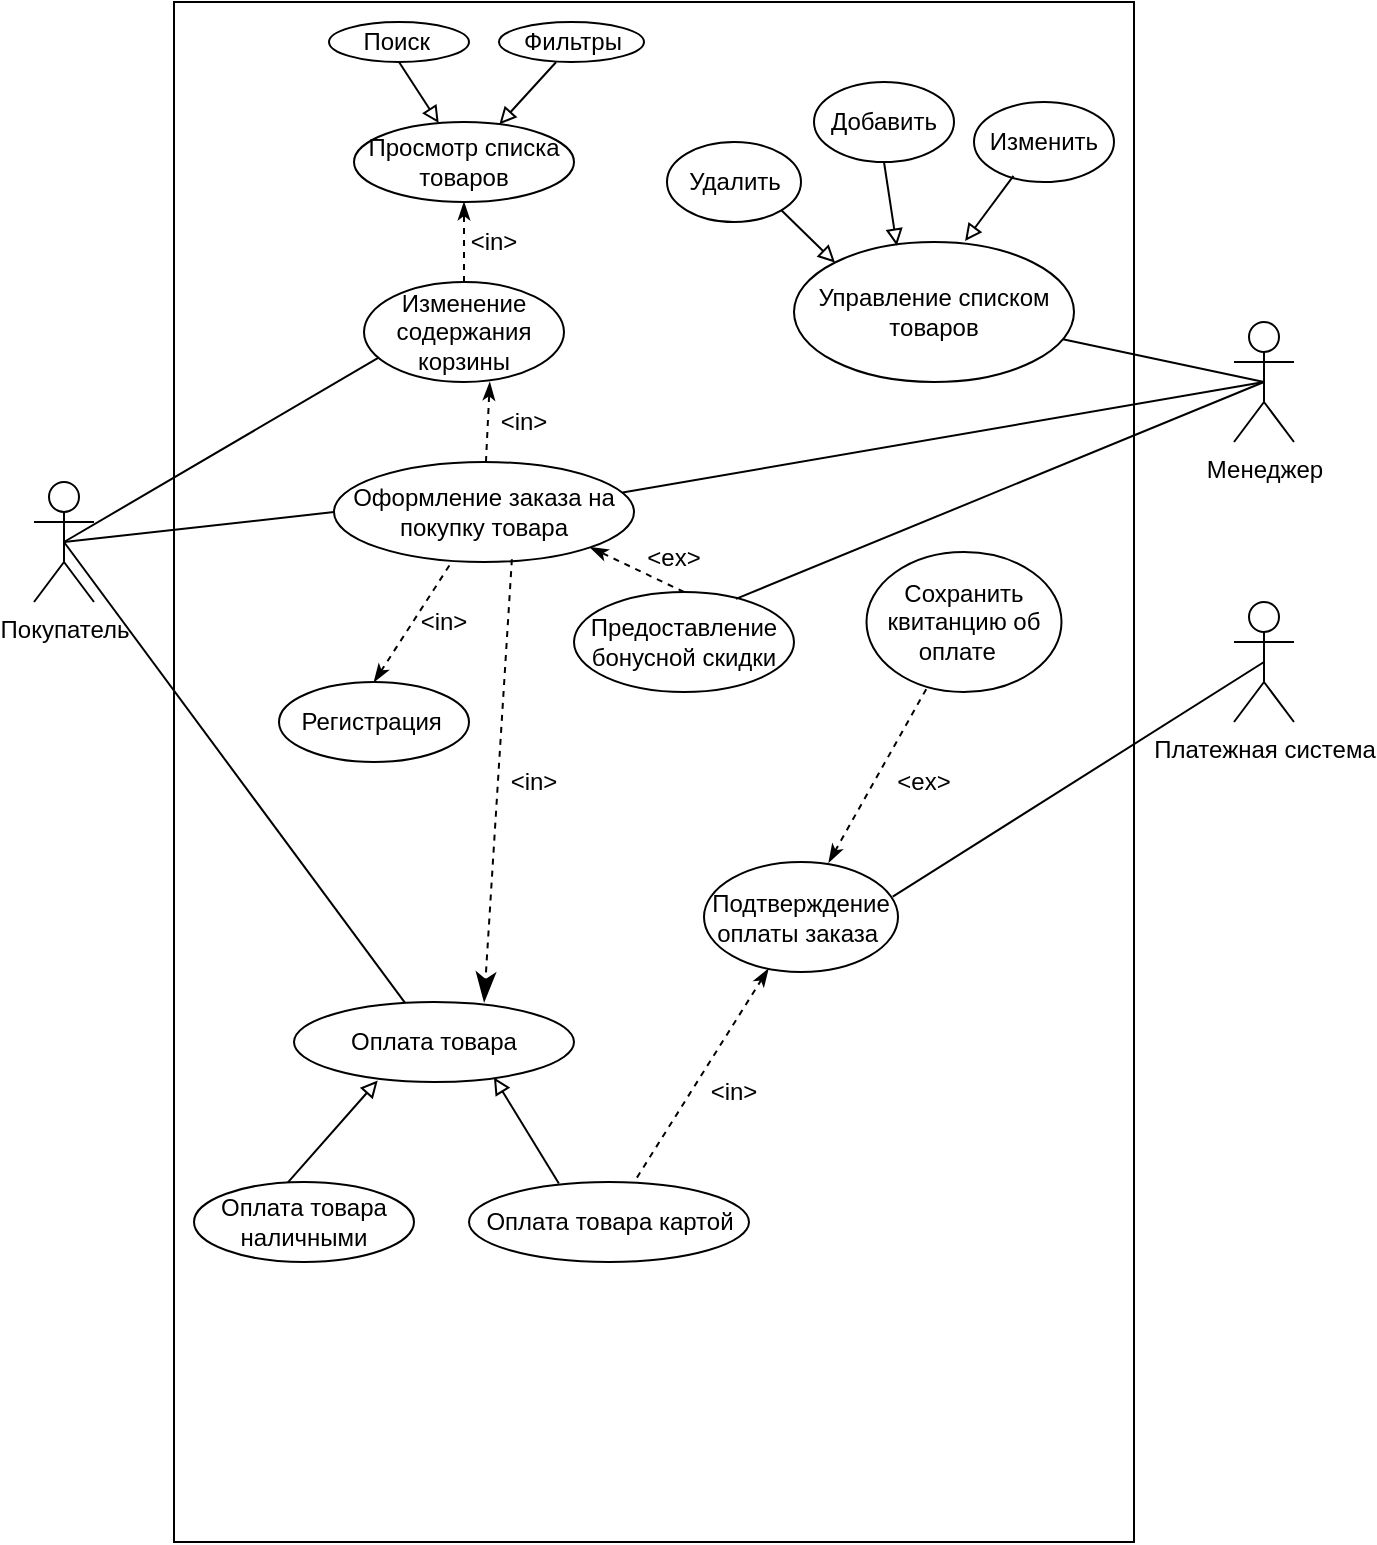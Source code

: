 <mxfile version="20.7.4" type="github">
  <diagram id="VsPfUK0BsPWMCRSnXzUu" name="Страница 1">
    <mxGraphModel dx="1426" dy="1531" grid="1" gridSize="10" guides="1" tooltips="1" connect="1" arrows="1" fold="1" page="1" pageScale="1" pageWidth="827" pageHeight="1169" math="0" shadow="0">
      <root>
        <mxCell id="0" />
        <mxCell id="1" parent="0" />
        <mxCell id="5ew_u-OObYazUknkJd4i-45" value="" style="rounded=0;whiteSpace=wrap;html=1;" parent="1" vertex="1">
          <mxGeometry x="70" y="-50" width="480" height="770" as="geometry" />
        </mxCell>
        <mxCell id="5ew_u-OObYazUknkJd4i-4" value="Покупатель" style="shape=umlActor;verticalLabelPosition=bottom;verticalAlign=top;html=1;outlineConnect=0;" parent="1" vertex="1">
          <mxGeometry y="190" width="30" height="60" as="geometry" />
        </mxCell>
        <mxCell id="5ew_u-OObYazUknkJd4i-5" value="Менеджер" style="shape=umlActor;verticalLabelPosition=bottom;verticalAlign=top;html=1;outlineConnect=0;" parent="1" vertex="1">
          <mxGeometry x="600" y="110" width="30" height="60" as="geometry" />
        </mxCell>
        <mxCell id="5ew_u-OObYazUknkJd4i-12" value="Просмотр списка товаров" style="ellipse;whiteSpace=wrap;html=1;" parent="1" vertex="1">
          <mxGeometry x="160" y="10" width="110" height="40" as="geometry" />
        </mxCell>
        <mxCell id="5ew_u-OObYazUknkJd4i-13" value="Изменение содержания корзины" style="ellipse;whiteSpace=wrap;html=1;" parent="1" vertex="1">
          <mxGeometry x="165" y="90" width="100" height="50" as="geometry" />
        </mxCell>
        <mxCell id="5ew_u-OObYazUknkJd4i-15" value="Оформление заказа на покупку товара" style="ellipse;whiteSpace=wrap;html=1;" parent="1" vertex="1">
          <mxGeometry x="150" y="180" width="150" height="50" as="geometry" />
        </mxCell>
        <mxCell id="5ew_u-OObYazUknkJd4i-16" value="Оплата товара" style="ellipse;whiteSpace=wrap;html=1;" parent="1" vertex="1">
          <mxGeometry x="130" y="450" width="140" height="40" as="geometry" />
        </mxCell>
        <mxCell id="5ew_u-OObYazUknkJd4i-17" value="Регистрация&amp;nbsp;" style="ellipse;whiteSpace=wrap;html=1;" parent="1" vertex="1">
          <mxGeometry x="122.5" y="290" width="95" height="40" as="geometry" />
        </mxCell>
        <mxCell id="5ew_u-OObYazUknkJd4i-18" value="Предоставление бонусной скидки" style="ellipse;whiteSpace=wrap;html=1;" parent="1" vertex="1">
          <mxGeometry x="270" y="245" width="110" height="50" as="geometry" />
        </mxCell>
        <mxCell id="5ew_u-OObYazUknkJd4i-20" value="" style="endArrow=none;html=1;rounded=0;exitX=0.5;exitY=0.5;exitDx=0;exitDy=0;exitPerimeter=0;entryX=0;entryY=0.5;entryDx=0;entryDy=0;" parent="1" source="5ew_u-OObYazUknkJd4i-4" target="5ew_u-OObYazUknkJd4i-15" edge="1">
          <mxGeometry width="50" height="50" relative="1" as="geometry">
            <mxPoint x="110" y="260" as="sourcePoint" />
            <mxPoint x="160" y="210" as="targetPoint" />
          </mxGeometry>
        </mxCell>
        <mxCell id="5ew_u-OObYazUknkJd4i-21" value="" style="endArrow=none;html=1;rounded=0;exitX=0.5;exitY=0;exitDx=0;exitDy=0;startArrow=classicThin;startFill=1;dashed=1;" parent="1" source="5ew_u-OObYazUknkJd4i-17" target="5ew_u-OObYazUknkJd4i-15" edge="1">
          <mxGeometry width="50" height="50" relative="1" as="geometry">
            <mxPoint x="160" y="280" as="sourcePoint" />
            <mxPoint x="210" y="230" as="targetPoint" />
          </mxGeometry>
        </mxCell>
        <mxCell id="5ew_u-OObYazUknkJd4i-22" value="" style="endArrow=classicThin;html=1;rounded=0;exitX=0.5;exitY=0;exitDx=0;exitDy=0;entryX=1;entryY=1;entryDx=0;entryDy=0;dashed=1;endFill=1;" parent="1" source="5ew_u-OObYazUknkJd4i-18" target="5ew_u-OObYazUknkJd4i-15" edge="1">
          <mxGeometry width="50" height="50" relative="1" as="geometry">
            <mxPoint x="270" y="270" as="sourcePoint" />
            <mxPoint x="270" y="220" as="targetPoint" />
          </mxGeometry>
        </mxCell>
        <mxCell id="5ew_u-OObYazUknkJd4i-24" value="Оплата товара наличными" style="ellipse;whiteSpace=wrap;html=1;" parent="1" vertex="1">
          <mxGeometry x="80" y="540" width="110" height="40" as="geometry" />
        </mxCell>
        <mxCell id="5ew_u-OObYazUknkJd4i-25" value="Оплата товара картой" style="ellipse;whiteSpace=wrap;html=1;" parent="1" vertex="1">
          <mxGeometry x="217.5" y="540" width="140" height="40" as="geometry" />
        </mxCell>
        <mxCell id="5ew_u-OObYazUknkJd4i-27" value="&amp;lt;ex&amp;gt;" style="text;html=1;strokeColor=none;fillColor=none;align=center;verticalAlign=middle;whiteSpace=wrap;rounded=0;" parent="1" vertex="1">
          <mxGeometry x="305" y="225" width="30" height="5" as="geometry" />
        </mxCell>
        <mxCell id="5ew_u-OObYazUknkJd4i-28" value="&amp;lt;in&amp;gt;" style="text;html=1;strokeColor=none;fillColor=none;align=center;verticalAlign=middle;whiteSpace=wrap;rounded=0;" parent="1" vertex="1">
          <mxGeometry x="180" y="250" width="50" height="20" as="geometry" />
        </mxCell>
        <mxCell id="5ew_u-OObYazUknkJd4i-29" value="" style="endArrow=none;html=1;rounded=0;entryX=0.5;entryY=0.5;entryDx=0;entryDy=0;entryPerimeter=0;" parent="1" source="5ew_u-OObYazUknkJd4i-16" target="5ew_u-OObYazUknkJd4i-4" edge="1">
          <mxGeometry width="50" height="50" relative="1" as="geometry">
            <mxPoint x="120" y="350" as="sourcePoint" />
            <mxPoint x="170" y="300" as="targetPoint" />
          </mxGeometry>
        </mxCell>
        <mxCell id="5ew_u-OObYazUknkJd4i-30" value="" style="endArrow=block;html=1;rounded=0;entryX=0.299;entryY=0.982;entryDx=0;entryDy=0;entryPerimeter=0;exitX=0.427;exitY=0.004;exitDx=0;exitDy=0;exitPerimeter=0;startArrow=none;startFill=0;endFill=0;" parent="1" source="5ew_u-OObYazUknkJd4i-24" target="5ew_u-OObYazUknkJd4i-16" edge="1">
          <mxGeometry width="50" height="50" relative="1" as="geometry">
            <mxPoint x="140" y="410" as="sourcePoint" />
            <mxPoint x="190" y="360" as="targetPoint" />
          </mxGeometry>
        </mxCell>
        <mxCell id="5ew_u-OObYazUknkJd4i-31" value="" style="endArrow=block;html=1;rounded=0;endFill=0;exitX=0.321;exitY=0.019;exitDx=0;exitDy=0;exitPerimeter=0;entryX=0.714;entryY=0.943;entryDx=0;entryDy=0;entryPerimeter=0;" parent="1" source="5ew_u-OObYazUknkJd4i-25" target="5ew_u-OObYazUknkJd4i-16" edge="1">
          <mxGeometry width="50" height="50" relative="1" as="geometry">
            <mxPoint x="310" y="410" as="sourcePoint" />
            <mxPoint x="380" y="350" as="targetPoint" />
          </mxGeometry>
        </mxCell>
        <mxCell id="5ew_u-OObYazUknkJd4i-32" value="Управление списком товаров" style="ellipse;whiteSpace=wrap;html=1;" parent="1" vertex="1">
          <mxGeometry x="380" y="70" width="140" height="70" as="geometry" />
        </mxCell>
        <mxCell id="5ew_u-OObYazUknkJd4i-37" value="" style="endArrow=none;html=1;rounded=0;exitX=0.736;exitY=0.069;exitDx=0;exitDy=0;exitPerimeter=0;entryX=0.5;entryY=0.5;entryDx=0;entryDy=0;entryPerimeter=0;" parent="1" source="5ew_u-OObYazUknkJd4i-18" target="5ew_u-OObYazUknkJd4i-5" edge="1">
          <mxGeometry width="50" height="50" relative="1" as="geometry">
            <mxPoint x="510" y="110" as="sourcePoint" />
            <mxPoint x="560" y="60" as="targetPoint" />
          </mxGeometry>
        </mxCell>
        <mxCell id="5ew_u-OObYazUknkJd4i-38" value="" style="endArrow=none;html=1;rounded=0;entryX=0.5;entryY=0.5;entryDx=0;entryDy=0;entryPerimeter=0;" parent="1" source="5ew_u-OObYazUknkJd4i-32" target="5ew_u-OObYazUknkJd4i-5" edge="1">
          <mxGeometry width="50" height="50" relative="1" as="geometry">
            <mxPoint x="500" y="100" as="sourcePoint" />
            <mxPoint x="550" y="50" as="targetPoint" />
          </mxGeometry>
        </mxCell>
        <mxCell id="5ew_u-OObYazUknkJd4i-46" value="" style="endArrow=classicThin;html=1;rounded=0;entryX=0.5;entryY=1;entryDx=0;entryDy=0;exitX=0.5;exitY=0;exitDx=0;exitDy=0;startArrow=none;startFill=0;dashed=1;endFill=1;" parent="1" source="5ew_u-OObYazUknkJd4i-13" target="5ew_u-OObYazUknkJd4i-12" edge="1">
          <mxGeometry width="50" height="50" relative="1" as="geometry">
            <mxPoint x="200" y="110" as="sourcePoint" />
            <mxPoint x="250" y="60" as="targetPoint" />
          </mxGeometry>
        </mxCell>
        <mxCell id="5ew_u-OObYazUknkJd4i-47" value="&amp;lt;in&amp;gt;" style="text;html=1;strokeColor=none;fillColor=none;align=center;verticalAlign=middle;whiteSpace=wrap;rounded=0;" parent="1" vertex="1">
          <mxGeometry x="210" y="60" width="40" height="20" as="geometry" />
        </mxCell>
        <mxCell id="5ew_u-OObYazUknkJd4i-50" value="" style="endArrow=classicThin;html=1;rounded=0;dashed=1;entryX=0.629;entryY=1.002;entryDx=0;entryDy=0;entryPerimeter=0;startArrow=none;startFill=0;endFill=1;" parent="1" source="5ew_u-OObYazUknkJd4i-15" target="5ew_u-OObYazUknkJd4i-13" edge="1">
          <mxGeometry width="50" height="50" relative="1" as="geometry">
            <mxPoint x="150" y="200" as="sourcePoint" />
            <mxPoint x="200" y="150" as="targetPoint" />
          </mxGeometry>
        </mxCell>
        <mxCell id="5ew_u-OObYazUknkJd4i-52" value="&amp;lt;in&amp;gt;" style="text;html=1;strokeColor=none;fillColor=none;align=center;verticalAlign=middle;whiteSpace=wrap;rounded=0;" parent="1" vertex="1">
          <mxGeometry x="225" y="150" width="40" height="20" as="geometry" />
        </mxCell>
        <mxCell id="5ew_u-OObYazUknkJd4i-58" value="" style="endArrow=none;dashed=1;html=1;rounded=0;exitX=0.643;exitY=0.003;exitDx=0;exitDy=0;endFill=0;exitPerimeter=0;startArrow=classicThin;startFill=1;" parent="1" source="5ew_u-OObYazUknkJd4i-63" target="5ew_u-OObYazUknkJd4i-59" edge="1">
          <mxGeometry width="50" height="50" relative="1" as="geometry">
            <mxPoint x="370" y="290" as="sourcePoint" />
            <mxPoint x="420" y="240" as="targetPoint" />
          </mxGeometry>
        </mxCell>
        <mxCell id="5ew_u-OObYazUknkJd4i-59" value="Сохранить квитанцию об оплате&amp;nbsp;&amp;nbsp;" style="ellipse;whiteSpace=wrap;html=1;" parent="1" vertex="1">
          <mxGeometry x="416.25" y="225" width="97.5" height="70" as="geometry" />
        </mxCell>
        <mxCell id="5ew_u-OObYazUknkJd4i-60" value="&amp;lt;ex&amp;gt;" style="text;html=1;strokeColor=none;fillColor=none;align=center;verticalAlign=middle;whiteSpace=wrap;rounded=0;" parent="1" vertex="1">
          <mxGeometry x="430" y="330" width="30" height="20" as="geometry" />
        </mxCell>
        <mxCell id="5ew_u-OObYazUknkJd4i-61" value="" style="endArrow=none;html=1;rounded=0;dashed=1;startArrow=classicThin;startFill=1;" parent="1" source="5ew_u-OObYazUknkJd4i-63" target="5ew_u-OObYazUknkJd4i-25" edge="1">
          <mxGeometry width="50" height="50" relative="1" as="geometry">
            <mxPoint x="370" y="290" as="sourcePoint" />
            <mxPoint x="403.493" y="320.919" as="targetPoint" />
          </mxGeometry>
        </mxCell>
        <mxCell id="5ew_u-OObYazUknkJd4i-63" value="Подтверждение&lt;br&gt;оплаты заказа&amp;nbsp;" style="ellipse;whiteSpace=wrap;html=1;" parent="1" vertex="1">
          <mxGeometry x="335" y="380" width="97" height="55" as="geometry" />
        </mxCell>
        <mxCell id="5ew_u-OObYazUknkJd4i-66" value="&amp;lt;in&amp;gt;" style="text;html=1;strokeColor=none;fillColor=none;align=center;verticalAlign=middle;whiteSpace=wrap;rounded=0;" parent="1" vertex="1">
          <mxGeometry x="320" y="480" width="60" height="30" as="geometry" />
        </mxCell>
        <mxCell id="5ew_u-OObYazUknkJd4i-67" value="Платежная система" style="shape=umlActor;verticalLabelPosition=bottom;verticalAlign=top;html=1;outlineConnect=0;" parent="1" vertex="1">
          <mxGeometry x="600" y="250" width="30" height="60" as="geometry" />
        </mxCell>
        <mxCell id="5ew_u-OObYazUknkJd4i-68" value="" style="endArrow=none;html=1;rounded=0;exitX=0.973;exitY=0.315;exitDx=0;exitDy=0;exitPerimeter=0;entryX=0.5;entryY=0.5;entryDx=0;entryDy=0;entryPerimeter=0;" parent="1" source="5ew_u-OObYazUknkJd4i-63" target="5ew_u-OObYazUknkJd4i-67" edge="1">
          <mxGeometry width="50" height="50" relative="1" as="geometry">
            <mxPoint x="500" y="330" as="sourcePoint" />
            <mxPoint x="550" y="280" as="targetPoint" />
          </mxGeometry>
        </mxCell>
        <mxCell id="5ew_u-OObYazUknkJd4i-75" value="Фильтры" style="ellipse;whiteSpace=wrap;html=1;" parent="1" vertex="1">
          <mxGeometry x="232.5" y="-40" width="72.5" height="20" as="geometry" />
        </mxCell>
        <mxCell id="5ew_u-OObYazUknkJd4i-76" value="Поиск&amp;nbsp;" style="ellipse;whiteSpace=wrap;html=1;" parent="1" vertex="1">
          <mxGeometry x="147.5" y="-40" width="70" height="20" as="geometry" />
        </mxCell>
        <mxCell id="5ew_u-OObYazUknkJd4i-77" value="" style="endArrow=none;html=1;rounded=0;exitX=0.661;exitY=0.028;exitDx=0;exitDy=0;exitPerimeter=0;entryX=0.393;entryY=1.007;entryDx=0;entryDy=0;startArrow=block;startFill=0;entryPerimeter=0;" parent="1" source="5ew_u-OObYazUknkJd4i-12" target="5ew_u-OObYazUknkJd4i-75" edge="1">
          <mxGeometry width="50" height="50" relative="1" as="geometry">
            <mxPoint x="250" y="40" as="sourcePoint" />
            <mxPoint x="300" y="-10" as="targetPoint" />
          </mxGeometry>
        </mxCell>
        <mxCell id="5ew_u-OObYazUknkJd4i-82" value="" style="endArrow=none;html=1;rounded=0;entryX=0.5;entryY=1;entryDx=0;entryDy=0;startArrow=block;startFill=0;" parent="1" source="5ew_u-OObYazUknkJd4i-12" target="5ew_u-OObYazUknkJd4i-76" edge="1">
          <mxGeometry width="50" height="50" relative="1" as="geometry">
            <mxPoint x="250" y="90" as="sourcePoint" />
            <mxPoint x="300" y="40" as="targetPoint" />
            <Array as="points" />
          </mxGeometry>
        </mxCell>
        <mxCell id="NsoH8pVkTyJm_LZlXLT9-8" value="" style="endArrow=none;html=1;rounded=0;exitX=0.5;exitY=0.5;exitDx=0;exitDy=0;endFill=0;exitPerimeter=0;entryX=0.962;entryY=0.306;entryDx=0;entryDy=0;entryPerimeter=0;" edge="1" parent="1" source="5ew_u-OObYazUknkJd4i-5" target="5ew_u-OObYazUknkJd4i-15">
          <mxGeometry width="50" height="50" relative="1" as="geometry">
            <mxPoint x="411.154" y="443.185" as="sourcePoint" />
            <mxPoint x="462.669" y="303.862" as="targetPoint" />
            <Array as="points" />
          </mxGeometry>
        </mxCell>
        <mxCell id="NsoH8pVkTyJm_LZlXLT9-13" value="" style="endArrow=none;endFill=0;endSize=12;html=1;rounded=0;entryX=0.073;entryY=0.757;entryDx=0;entryDy=0;entryPerimeter=0;exitX=0.5;exitY=0.5;exitDx=0;exitDy=0;exitPerimeter=0;" edge="1" parent="1" source="5ew_u-OObYazUknkJd4i-4" target="5ew_u-OObYazUknkJd4i-13">
          <mxGeometry width="160" relative="1" as="geometry">
            <mxPoint x="20" y="180" as="sourcePoint" />
            <mxPoint x="180" y="180" as="targetPoint" />
          </mxGeometry>
        </mxCell>
        <mxCell id="NsoH8pVkTyJm_LZlXLT9-15" value="" style="endArrow=classicThin;dashed=1;endFill=1;endSize=12;html=1;rounded=0;exitX=0.593;exitY=0.972;exitDx=0;exitDy=0;exitPerimeter=0;entryX=0.679;entryY=0;entryDx=0;entryDy=0;entryPerimeter=0;" edge="1" parent="1" source="5ew_u-OObYazUknkJd4i-15" target="5ew_u-OObYazUknkJd4i-16">
          <mxGeometry width="160" relative="1" as="geometry">
            <mxPoint x="240" y="290" as="sourcePoint" />
            <mxPoint x="400" y="290" as="targetPoint" />
          </mxGeometry>
        </mxCell>
        <mxCell id="NsoH8pVkTyJm_LZlXLT9-16" value="&amp;lt;in&amp;gt;" style="text;html=1;strokeColor=none;fillColor=none;align=center;verticalAlign=middle;whiteSpace=wrap;rounded=0;" vertex="1" parent="1">
          <mxGeometry x="225" y="330" width="50" height="20" as="geometry" />
        </mxCell>
        <mxCell id="NsoH8pVkTyJm_LZlXLT9-17" value="Удалить" style="ellipse;whiteSpace=wrap;html=1;" vertex="1" parent="1">
          <mxGeometry x="316.5" y="20" width="67" height="40" as="geometry" />
        </mxCell>
        <mxCell id="NsoH8pVkTyJm_LZlXLT9-18" value="Добавить" style="ellipse;whiteSpace=wrap;html=1;" vertex="1" parent="1">
          <mxGeometry x="390" y="-10" width="70" height="40" as="geometry" />
        </mxCell>
        <mxCell id="NsoH8pVkTyJm_LZlXLT9-19" value="Изменить" style="ellipse;whiteSpace=wrap;html=1;" vertex="1" parent="1">
          <mxGeometry x="470" width="70" height="40" as="geometry" />
        </mxCell>
        <mxCell id="NsoH8pVkTyJm_LZlXLT9-20" value="" style="endArrow=none;html=1;rounded=0;exitX=0.611;exitY=-0.007;exitDx=0;exitDy=0;exitPerimeter=0;entryX=0.282;entryY=0.924;entryDx=0;entryDy=0;startArrow=block;startFill=0;entryPerimeter=0;" edge="1" parent="1" source="5ew_u-OObYazUknkJd4i-32" target="NsoH8pVkTyJm_LZlXLT9-19">
          <mxGeometry width="50" height="50" relative="1" as="geometry">
            <mxPoint x="242.71" y="21.12" as="sourcePoint" />
            <mxPoint x="270.992" y="-9.86" as="targetPoint" />
          </mxGeometry>
        </mxCell>
        <mxCell id="NsoH8pVkTyJm_LZlXLT9-21" value="" style="endArrow=none;html=1;rounded=0;exitX=0.367;exitY=0.026;exitDx=0;exitDy=0;entryX=0.5;entryY=1;entryDx=0;entryDy=0;startArrow=block;startFill=0;exitPerimeter=0;" edge="1" parent="1" source="5ew_u-OObYazUknkJd4i-32" target="NsoH8pVkTyJm_LZlXLT9-18">
          <mxGeometry width="50" height="50" relative="1" as="geometry">
            <mxPoint x="497.52" y="84.83" as="sourcePoint" />
            <mxPoint x="499.74" y="46.96" as="targetPoint" />
            <Array as="points" />
          </mxGeometry>
        </mxCell>
        <mxCell id="NsoH8pVkTyJm_LZlXLT9-22" value="" style="endArrow=none;html=1;rounded=0;exitX=0;exitY=0;exitDx=0;exitDy=0;entryX=1;entryY=1;entryDx=0;entryDy=0;startArrow=block;startFill=0;" edge="1" parent="1" source="5ew_u-OObYazUknkJd4i-32" target="NsoH8pVkTyJm_LZlXLT9-17">
          <mxGeometry width="50" height="50" relative="1" as="geometry">
            <mxPoint x="460" y="80" as="sourcePoint" />
            <mxPoint x="435" y="40" as="targetPoint" />
            <Array as="points" />
          </mxGeometry>
        </mxCell>
      </root>
    </mxGraphModel>
  </diagram>
</mxfile>
